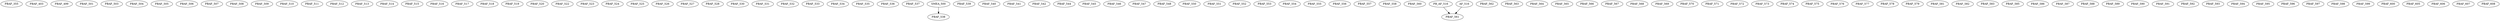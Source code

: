 digraph G {
    PBAF_355;
    PBAF_403;
    PBAF_499;
    PBAF_501;
    PBAF_503;
    PBAF_504;
    PBAF_505;
    PBAF_506;
    PBAF_507;
    PBAF_508;
    PBAF_509;
    PBAF_510;
    PBAF_511;
    PBAF_512;
    PBAF_513;
    PBAF_514;
    PBAF_515;
    PBAF_516;
    PBAF_517;
    PBAF_518;
    PBAF_519;
    PBAF_520;
    PBAF_522;
    PBAF_523;
    PBAF_524;
    PBAF_525;
    PBAF_526;
    PBAF_527;
    PBAF_528;
    PBAF_530;
    PBAF_531;
    PBAF_532;
    PBAF_533;
    PBAF_534;
    PBAF_535;
    PBAF_536;
    PBAF_537;
    edge [color=black];
    SMEA_500 -> PBAF_538;
    PBAF_539;
    PBAF_540;
    PBAF_541;
    PBAF_542;
    PBAF_544;
    PBAF_545;
    PBAF_546;
    PBAF_547;
    PBAF_548;
    PBAF_550;
    PBAF_551;
    PBAF_552;
    PBAF_553;
    PBAF_554;
    PBAF_555;
    PBAF_556;
    PBAF_557;
    PBAF_558;
    PBAF_560;
    edge [color=black];
    PB_AF_516 -> PBAF_561;
    AF_516 -> PBAF_561;
    PBAF_562;
    PBAF_563;
    PBAF_564;
    PBAF_565;
    PBAF_566;
    PBAF_567;
    PBAF_568;
    PBAF_569;
    PBAF_570;
    PBAF_571;
    PBAF_572;
    PBAF_573;
    PBAF_574;
    PBAF_575;
    PBAF_576;
    PBAF_577;
    PBAF_578;
    PBAF_579;
    PBAF_581;
    PBAF_582;
    PBAF_583;
    PBAF_585;
    PBAF_586;
    PBAF_587;
    PBAF_588;
    PBAF_589;
    PBAF_590;
    PBAF_591;
    PBAF_592;
    PBAF_593;
    PBAF_594;
    PBAF_595;
    PBAF_596;
    PBAF_597;
    PBAF_598;
    PBAF_599;
    PBAF_600;
    PBAF_605;
    PBAF_606;
    PBAF_607;
    PBAF_608;
}
